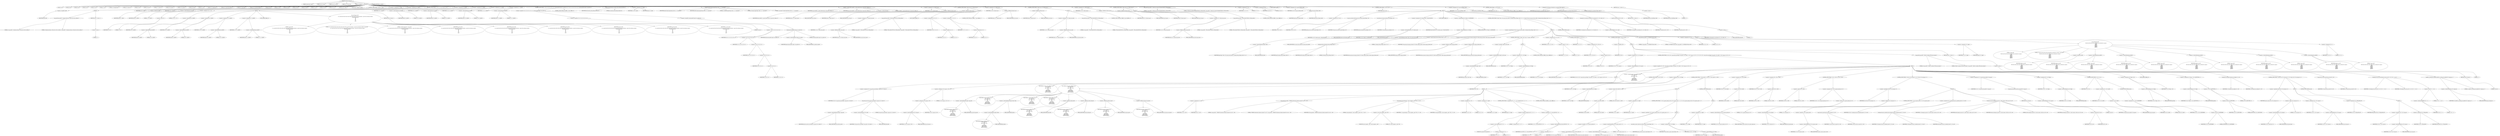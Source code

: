 digraph hostapd_notif_assoc {  
"1000130" [label = "(METHOD,hostapd_notif_assoc)" ]
"1000131" [label = "(PARAM,hostapd_data *hapd)" ]
"1000132" [label = "(PARAM,const u8 *addr)" ]
"1000133" [label = "(PARAM,const u8 *req_ies)" ]
"1000134" [label = "(PARAM,size_t req_ies_len)" ]
"1000135" [label = "(PARAM,int reassoc)" ]
"1000136" [label = "(BLOCK,,)" ]
"1000137" [label = "(LOCAL,v5: int)" ]
"1000138" [label = "(LOCAL,v6: int)" ]
"1000139" [label = "(LOCAL,v8: int)" ]
"1000140" [label = "(LOCAL,v9: int)" ]
"1000141" [label = "(LOCAL,v10: int)" ]
"1000142" [label = "(LOCAL,v11: int)" ]
"1000143" [label = "(LOCAL,v12: hostapd_data *)" ]
"1000144" [label = "(LOCAL,v13: const u8 *)" ]
"1000145" [label = "(LOCAL,v14: int)" ]
"1000146" [label = "(LOCAL,v16: size_t)" ]
"1000147" [label = "(LOCAL,v17: const u8 *)" ]
"1000148" [label = "(LOCAL,v18: sta_info *)" ]
"1000149" [label = "(LOCAL,v19: sta_info *)" ]
"1000150" [label = "(LOCAL,v20: bool)" ]
"1000151" [label = "(LOCAL,v21: int)" ]
"1000152" [label = "(LOCAL,v22: unsigned int)" ]
"1000153" [label = "(LOCAL,v23: wpa_state_machine *)" ]
"1000154" [label = "(LOCAL,v24: wpa_event)" ]
"1000155" [label = "(LOCAL,v25: wpa_state_machine *)" ]
"1000156" [label = "(LOCAL,v26: int)" ]
"1000157" [label = "(LOCAL,v27: int)" ]
"1000158" [label = "(LOCAL,v28: u32)" ]
"1000159" [label = "(LOCAL,v29: int)" ]
"1000160" [label = "(LOCAL,v30: bool)" ]
"1000161" [label = "(LOCAL,v31: int)" ]
"1000162" [label = "(LOCAL,v32: u32)" ]
"1000163" [label = "(LOCAL,v33: u8 *)" ]
"1000164" [label = "(LOCAL,eid: u8 [ 1064 ])" ]
"1000165" [label = "(LOCAL,elems: ieee802_11_elems)" ]
"1000166" [label = "(CONTROL_STRUCTURE,if ( !addr ),if ( !addr ))" ]
"1000167" [label = "(<operator>.logicalNot,!addr)" ]
"1000168" [label = "(IDENTIFIER,addr,!addr)" ]
"1000169" [label = "(BLOCK,,)" ]
"1000170" [label = "(wpa_printf,wpa_printf(2, \"hostapd_notif_assoc: Skip event with no address\"))" ]
"1000171" [label = "(LITERAL,2,wpa_printf(2, \"hostapd_notif_assoc: Skip event with no address\"))" ]
"1000172" [label = "(LITERAL,\"hostapd_notif_assoc: Skip event with no address\",wpa_printf(2, \"hostapd_notif_assoc: Skip event with no address\"))" ]
"1000173" [label = "(RETURN,return -1;,return -1;)" ]
"1000174" [label = "(<operator>.minus,-1)" ]
"1000175" [label = "(LITERAL,1,-1)" ]
"1000176" [label = "(<operator>.assignment,v5 = *addr)" ]
"1000177" [label = "(IDENTIFIER,v5,v5 = *addr)" ]
"1000178" [label = "(<operator>.indirection,*addr)" ]
"1000179" [label = "(IDENTIFIER,addr,v5 = *addr)" ]
"1000180" [label = "(<operator>.assignment,v6 = addr[1])" ]
"1000181" [label = "(IDENTIFIER,v6,v6 = addr[1])" ]
"1000182" [label = "(<operator>.indirectIndexAccess,addr[1])" ]
"1000183" [label = "(IDENTIFIER,addr,v6 = addr[1])" ]
"1000184" [label = "(LITERAL,1,v6 = addr[1])" ]
"1000185" [label = "(CONTROL_STRUCTURE,if ( (v5 & 1) != 0 ),if ( (v5 & 1) != 0 ))" ]
"1000186" [label = "(<operator>.notEquals,(v5 & 1) != 0)" ]
"1000187" [label = "(<operator>.and,v5 & 1)" ]
"1000188" [label = "(IDENTIFIER,v5,v5 & 1)" ]
"1000189" [label = "(LITERAL,1,v5 & 1)" ]
"1000190" [label = "(LITERAL,0,(v5 & 1) != 0)" ]
"1000191" [label = "(BLOCK,,)" ]
"1000192" [label = "(<operator>.assignment,v8 = addr[2])" ]
"1000193" [label = "(IDENTIFIER,v8,v8 = addr[2])" ]
"1000194" [label = "(<operator>.indirectIndexAccess,addr[2])" ]
"1000195" [label = "(IDENTIFIER,addr,v8 = addr[2])" ]
"1000196" [label = "(LITERAL,2,v8 = addr[2])" ]
"1000197" [label = "(<operator>.assignment,v9 = addr[3])" ]
"1000198" [label = "(IDENTIFIER,v9,v9 = addr[3])" ]
"1000199" [label = "(<operator>.indirectIndexAccess,addr[3])" ]
"1000200" [label = "(IDENTIFIER,addr,v9 = addr[3])" ]
"1000201" [label = "(LITERAL,3,v9 = addr[3])" ]
"1000202" [label = "(<operator>.assignment,v10 = addr[4])" ]
"1000203" [label = "(IDENTIFIER,v10,v10 = addr[4])" ]
"1000204" [label = "(<operator>.indirectIndexAccess,addr[4])" ]
"1000205" [label = "(IDENTIFIER,addr,v10 = addr[4])" ]
"1000206" [label = "(LITERAL,4,v10 = addr[4])" ]
"1000207" [label = "(<operator>.assignment,v11 = addr[5])" ]
"1000208" [label = "(IDENTIFIER,v11,v11 = addr[5])" ]
"1000209" [label = "(<operator>.indirectIndexAccess,addr[5])" ]
"1000210" [label = "(IDENTIFIER,addr,v11 = addr[5])" ]
"1000211" [label = "(LITERAL,5,v11 = addr[5])" ]
"1000212" [label = "(JUMP_TARGET,LABEL_10)" ]
"1000213" [label = "(wpa_printf,wpa_printf(\n      2,\n      \"%s: Invalid SA=%02x:%02x:%02x:%02x:%02x:%02x in received indication - ignore this indication silently\",\n      \"hostapd_notif_assoc\",\n      v5,\n      v6,\n      v8,\n      v9,\n      v10,\n      v11))" ]
"1000214" [label = "(LITERAL,2,wpa_printf(\n      2,\n      \"%s: Invalid SA=%02x:%02x:%02x:%02x:%02x:%02x in received indication - ignore this indication silently\",\n      \"hostapd_notif_assoc\",\n      v5,\n      v6,\n      v8,\n      v9,\n      v10,\n      v11))" ]
"1000215" [label = "(LITERAL,\"%s: Invalid SA=%02x:%02x:%02x:%02x:%02x:%02x in received indication - ignore this indication silently\",wpa_printf(\n      2,\n      \"%s: Invalid SA=%02x:%02x:%02x:%02x:%02x:%02x in received indication - ignore this indication silently\",\n      \"hostapd_notif_assoc\",\n      v5,\n      v6,\n      v8,\n      v9,\n      v10,\n      v11))" ]
"1000216" [label = "(LITERAL,\"hostapd_notif_assoc\",wpa_printf(\n      2,\n      \"%s: Invalid SA=%02x:%02x:%02x:%02x:%02x:%02x in received indication - ignore this indication silently\",\n      \"hostapd_notif_assoc\",\n      v5,\n      v6,\n      v8,\n      v9,\n      v10,\n      v11))" ]
"1000217" [label = "(IDENTIFIER,v5,wpa_printf(\n      2,\n      \"%s: Invalid SA=%02x:%02x:%02x:%02x:%02x:%02x in received indication - ignore this indication silently\",\n      \"hostapd_notif_assoc\",\n      v5,\n      v6,\n      v8,\n      v9,\n      v10,\n      v11))" ]
"1000218" [label = "(IDENTIFIER,v6,wpa_printf(\n      2,\n      \"%s: Invalid SA=%02x:%02x:%02x:%02x:%02x:%02x in received indication - ignore this indication silently\",\n      \"hostapd_notif_assoc\",\n      v5,\n      v6,\n      v8,\n      v9,\n      v10,\n      v11))" ]
"1000219" [label = "(IDENTIFIER,v8,wpa_printf(\n      2,\n      \"%s: Invalid SA=%02x:%02x:%02x:%02x:%02x:%02x in received indication - ignore this indication silently\",\n      \"hostapd_notif_assoc\",\n      v5,\n      v6,\n      v8,\n      v9,\n      v10,\n      v11))" ]
"1000220" [label = "(IDENTIFIER,v9,wpa_printf(\n      2,\n      \"%s: Invalid SA=%02x:%02x:%02x:%02x:%02x:%02x in received indication - ignore this indication silently\",\n      \"hostapd_notif_assoc\",\n      v5,\n      v6,\n      v8,\n      v9,\n      v10,\n      v11))" ]
"1000221" [label = "(IDENTIFIER,v10,wpa_printf(\n      2,\n      \"%s: Invalid SA=%02x:%02x:%02x:%02x:%02x:%02x in received indication - ignore this indication silently\",\n      \"hostapd_notif_assoc\",\n      v5,\n      v6,\n      v8,\n      v9,\n      v10,\n      v11))" ]
"1000222" [label = "(IDENTIFIER,v11,wpa_printf(\n      2,\n      \"%s: Invalid SA=%02x:%02x:%02x:%02x:%02x:%02x in received indication - ignore this indication silently\",\n      \"hostapd_notif_assoc\",\n      v5,\n      v6,\n      v8,\n      v9,\n      v10,\n      v11))" ]
"1000223" [label = "(RETURN,return 0;,return 0;)" ]
"1000224" [label = "(LITERAL,0,return 0;)" ]
"1000225" [label = "(<operator>.assignment,v8 = addr[2])" ]
"1000226" [label = "(IDENTIFIER,v8,v8 = addr[2])" ]
"1000227" [label = "(<operator>.indirectIndexAccess,addr[2])" ]
"1000228" [label = "(IDENTIFIER,addr,v8 = addr[2])" ]
"1000229" [label = "(LITERAL,2,v8 = addr[2])" ]
"1000230" [label = "(<operator>.assignment,v9 = addr[3])" ]
"1000231" [label = "(IDENTIFIER,v9,v9 = addr[3])" ]
"1000232" [label = "(<operator>.indirectIndexAccess,addr[3])" ]
"1000233" [label = "(IDENTIFIER,addr,v9 = addr[3])" ]
"1000234" [label = "(LITERAL,3,v9 = addr[3])" ]
"1000235" [label = "(<operator>.assignment,v10 = addr[4])" ]
"1000236" [label = "(IDENTIFIER,v10,v10 = addr[4])" ]
"1000237" [label = "(<operator>.indirectIndexAccess,addr[4])" ]
"1000238" [label = "(IDENTIFIER,addr,v10 = addr[4])" ]
"1000239" [label = "(LITERAL,4,v10 = addr[4])" ]
"1000240" [label = "(<operator>.assignment,v11 = addr[5])" ]
"1000241" [label = "(IDENTIFIER,v11,v11 = addr[5])" ]
"1000242" [label = "(<operator>.indirectIndexAccess,addr[5])" ]
"1000243" [label = "(IDENTIFIER,addr,v11 = addr[5])" ]
"1000244" [label = "(LITERAL,5,v11 = addr[5])" ]
"1000245" [label = "(CONTROL_STRUCTURE,if ( !(v6 | v5 | v8 | v9 | v10 | v11) || !memcmp(addr, hapd->own_addr, 6u) ),if ( !(v6 | v5 | v8 | v9 | v10 | v11) || !memcmp(addr, hapd->own_addr, 6u) ))" ]
"1000246" [label = "(<operator>.logicalOr,!(v6 | v5 | v8 | v9 | v10 | v11) || !memcmp(addr, hapd->own_addr, 6u))" ]
"1000247" [label = "(<operator>.logicalNot,!(v6 | v5 | v8 | v9 | v10 | v11))" ]
"1000248" [label = "(<operator>.or,v6 | v5 | v8 | v9 | v10 | v11)" ]
"1000249" [label = "(IDENTIFIER,v6,v6 | v5 | v8 | v9 | v10 | v11)" ]
"1000250" [label = "(<operator>.or,v5 | v8 | v9 | v10 | v11)" ]
"1000251" [label = "(IDENTIFIER,v5,v5 | v8 | v9 | v10 | v11)" ]
"1000252" [label = "(<operator>.or,v8 | v9 | v10 | v11)" ]
"1000253" [label = "(IDENTIFIER,v8,v8 | v9 | v10 | v11)" ]
"1000254" [label = "(<operator>.or,v9 | v10 | v11)" ]
"1000255" [label = "(IDENTIFIER,v9,v9 | v10 | v11)" ]
"1000256" [label = "(<operator>.or,v10 | v11)" ]
"1000257" [label = "(IDENTIFIER,v10,v10 | v11)" ]
"1000258" [label = "(IDENTIFIER,v11,v10 | v11)" ]
"1000259" [label = "(<operator>.logicalNot,!memcmp(addr, hapd->own_addr, 6u))" ]
"1000260" [label = "(memcmp,memcmp(addr, hapd->own_addr, 6u))" ]
"1000261" [label = "(IDENTIFIER,addr,memcmp(addr, hapd->own_addr, 6u))" ]
"1000262" [label = "(<operator>.indirectFieldAccess,hapd->own_addr)" ]
"1000263" [label = "(IDENTIFIER,hapd,memcmp(addr, hapd->own_addr, 6u))" ]
"1000264" [label = "(FIELD_IDENTIFIER,own_addr,own_addr)" ]
"1000265" [label = "(LITERAL,6u,memcmp(addr, hapd->own_addr, 6u))" ]
"1000266" [label = "(CONTROL_STRUCTURE,goto LABEL_10;,goto LABEL_10;)" ]
"1000267" [label = "(random_add_randomness,random_add_randomness(addr, 6u))" ]
"1000268" [label = "(IDENTIFIER,addr,random_add_randomness(addr, 6u))" ]
"1000269" [label = "(LITERAL,6u,random_add_randomness(addr, 6u))" ]
"1000270" [label = "(<operator>.assignment,v12 = hapd)" ]
"1000271" [label = "(IDENTIFIER,v12,v12 = hapd)" ]
"1000272" [label = "(IDENTIFIER,hapd,v12 = hapd)" ]
"1000273" [label = "(hostapd_logger,hostapd_logger(hapd, addr, 1u, 2, \"associated\"))" ]
"1000274" [label = "(IDENTIFIER,hapd,hostapd_logger(hapd, addr, 1u, 2, \"associated\"))" ]
"1000275" [label = "(IDENTIFIER,addr,hostapd_logger(hapd, addr, 1u, 2, \"associated\"))" ]
"1000276" [label = "(LITERAL,1u,hostapd_logger(hapd, addr, 1u, 2, \"associated\"))" ]
"1000277" [label = "(LITERAL,2,hostapd_logger(hapd, addr, 1u, 2, \"associated\"))" ]
"1000278" [label = "(LITERAL,\"associated\",hostapd_logger(hapd, addr, 1u, 2, \"associated\"))" ]
"1000279" [label = "(ieee802_11_parse_elems,ieee802_11_parse_elems(req_ies, req_ies_len, &elems, 0))" ]
"1000280" [label = "(IDENTIFIER,req_ies,ieee802_11_parse_elems(req_ies, req_ies_len, &elems, 0))" ]
"1000281" [label = "(IDENTIFIER,req_ies_len,ieee802_11_parse_elems(req_ies, req_ies_len, &elems, 0))" ]
"1000282" [label = "(<operator>.addressOf,&elems)" ]
"1000283" [label = "(IDENTIFIER,elems,ieee802_11_parse_elems(req_ies, req_ies_len, &elems, 0))" ]
"1000284" [label = "(LITERAL,0,ieee802_11_parse_elems(req_ies, req_ies_len, &elems, 0))" ]
"1000285" [label = "(<operator>.assignment,v13 = elems.wps_ie)" ]
"1000286" [label = "(IDENTIFIER,v13,v13 = elems.wps_ie)" ]
"1000287" [label = "(<operator>.fieldAccess,elems.wps_ie)" ]
"1000288" [label = "(IDENTIFIER,elems,v13 = elems.wps_ie)" ]
"1000289" [label = "(FIELD_IDENTIFIER,wps_ie,wps_ie)" ]
"1000290" [label = "(CONTROL_STRUCTURE,if ( elems.wps_ie ),if ( elems.wps_ie ))" ]
"1000291" [label = "(<operator>.fieldAccess,elems.wps_ie)" ]
"1000292" [label = "(IDENTIFIER,elems,if ( elems.wps_ie ))" ]
"1000293" [label = "(FIELD_IDENTIFIER,wps_ie,wps_ie)" ]
"1000294" [label = "(BLOCK,,)" ]
"1000295" [label = "(<operator>.assignment,v14 = elems.wps_ie_len)" ]
"1000296" [label = "(IDENTIFIER,v14,v14 = elems.wps_ie_len)" ]
"1000297" [label = "(<operator>.fieldAccess,elems.wps_ie_len)" ]
"1000298" [label = "(IDENTIFIER,elems,v14 = elems.wps_ie_len)" ]
"1000299" [label = "(FIELD_IDENTIFIER,wps_ie_len,wps_ie_len)" ]
"1000300" [label = "(wpa_printf,wpa_printf(2, \"STA included WPS IE in (Re)AssocReq\"))" ]
"1000301" [label = "(LITERAL,2,wpa_printf(2, \"STA included WPS IE in (Re)AssocReq\"))" ]
"1000302" [label = "(LITERAL,\"STA included WPS IE in (Re)AssocReq\",wpa_printf(2, \"STA included WPS IE in (Re)AssocReq\"))" ]
"1000303" [label = "(JUMP_TARGET,LABEL_16)" ]
"1000304" [label = "(<operator>.assignment,v16 = v14 + 2)" ]
"1000305" [label = "(IDENTIFIER,v16,v16 = v14 + 2)" ]
"1000306" [label = "(<operator>.addition,v14 + 2)" ]
"1000307" [label = "(IDENTIFIER,v14,v14 + 2)" ]
"1000308" [label = "(LITERAL,2,v14 + 2)" ]
"1000309" [label = "(<operator>.assignment,v17 = v13 - 2)" ]
"1000310" [label = "(IDENTIFIER,v17,v17 = v13 - 2)" ]
"1000311" [label = "(<operator>.subtraction,v13 - 2)" ]
"1000312" [label = "(IDENTIFIER,v13,v13 - 2)" ]
"1000313" [label = "(LITERAL,2,v13 - 2)" ]
"1000314" [label = "(CONTROL_STRUCTURE,goto LABEL_17;,goto LABEL_17;)" ]
"1000315" [label = "(<operator>.assignment,v13 = elems.rsn_ie)" ]
"1000316" [label = "(IDENTIFIER,v13,v13 = elems.rsn_ie)" ]
"1000317" [label = "(<operator>.fieldAccess,elems.rsn_ie)" ]
"1000318" [label = "(IDENTIFIER,elems,v13 = elems.rsn_ie)" ]
"1000319" [label = "(FIELD_IDENTIFIER,rsn_ie,rsn_ie)" ]
"1000320" [label = "(CONTROL_STRUCTURE,if ( elems.rsn_ie ),if ( elems.rsn_ie ))" ]
"1000321" [label = "(<operator>.fieldAccess,elems.rsn_ie)" ]
"1000322" [label = "(IDENTIFIER,elems,if ( elems.rsn_ie ))" ]
"1000323" [label = "(FIELD_IDENTIFIER,rsn_ie,rsn_ie)" ]
"1000324" [label = "(BLOCK,,)" ]
"1000325" [label = "(<operator>.assignment,v14 = elems.rsn_ie_len)" ]
"1000326" [label = "(IDENTIFIER,v14,v14 = elems.rsn_ie_len)" ]
"1000327" [label = "(<operator>.fieldAccess,elems.rsn_ie_len)" ]
"1000328" [label = "(IDENTIFIER,elems,v14 = elems.rsn_ie_len)" ]
"1000329" [label = "(FIELD_IDENTIFIER,rsn_ie_len,rsn_ie_len)" ]
"1000330" [label = "(wpa_printf,wpa_printf(2, \"STA included RSN IE in (Re)AssocReq\"))" ]
"1000331" [label = "(LITERAL,2,wpa_printf(2, \"STA included RSN IE in (Re)AssocReq\"))" ]
"1000332" [label = "(LITERAL,\"STA included RSN IE in (Re)AssocReq\",wpa_printf(2, \"STA included RSN IE in (Re)AssocReq\"))" ]
"1000333" [label = "(CONTROL_STRUCTURE,goto LABEL_16;,goto LABEL_16;)" ]
"1000334" [label = "(<operator>.assignment,v13 = elems.wpa_ie)" ]
"1000335" [label = "(IDENTIFIER,v13,v13 = elems.wpa_ie)" ]
"1000336" [label = "(<operator>.fieldAccess,elems.wpa_ie)" ]
"1000337" [label = "(IDENTIFIER,elems,v13 = elems.wpa_ie)" ]
"1000338" [label = "(FIELD_IDENTIFIER,wpa_ie,wpa_ie)" ]
"1000339" [label = "(CONTROL_STRUCTURE,if ( elems.wpa_ie ),if ( elems.wpa_ie ))" ]
"1000340" [label = "(<operator>.fieldAccess,elems.wpa_ie)" ]
"1000341" [label = "(IDENTIFIER,elems,if ( elems.wpa_ie ))" ]
"1000342" [label = "(FIELD_IDENTIFIER,wpa_ie,wpa_ie)" ]
"1000343" [label = "(BLOCK,,)" ]
"1000344" [label = "(<operator>.assignment,v14 = elems.wpa_ie_len)" ]
"1000345" [label = "(IDENTIFIER,v14,v14 = elems.wpa_ie_len)" ]
"1000346" [label = "(<operator>.fieldAccess,elems.wpa_ie_len)" ]
"1000347" [label = "(IDENTIFIER,elems,v14 = elems.wpa_ie_len)" ]
"1000348" [label = "(FIELD_IDENTIFIER,wpa_ie_len,wpa_ie_len)" ]
"1000349" [label = "(wpa_printf,wpa_printf(2, \"STA included WPA IE in (Re)AssocReq\"))" ]
"1000350" [label = "(LITERAL,2,wpa_printf(2, \"STA included WPA IE in (Re)AssocReq\"))" ]
"1000351" [label = "(LITERAL,\"STA included WPA IE in (Re)AssocReq\",wpa_printf(2, \"STA included WPA IE in (Re)AssocReq\"))" ]
"1000352" [label = "(CONTROL_STRUCTURE,goto LABEL_16;,goto LABEL_16;)" ]
"1000353" [label = "(wpa_printf,wpa_printf(2, \"STA did not include WPS/RSN/WPA IE in (Re)AssocReq\"))" ]
"1000354" [label = "(LITERAL,2,wpa_printf(2, \"STA did not include WPS/RSN/WPA IE in (Re)AssocReq\"))" ]
"1000355" [label = "(LITERAL,\"STA did not include WPS/RSN/WPA IE in (Re)AssocReq\",wpa_printf(2, \"STA did not include WPS/RSN/WPA IE in (Re)AssocReq\"))" ]
"1000356" [label = "(<operator>.assignment,v17 = 0)" ]
"1000357" [label = "(IDENTIFIER,v17,v17 = 0)" ]
"1000358" [label = "(LITERAL,0,v17 = 0)" ]
"1000359" [label = "(<operator>.assignment,v16 = 0)" ]
"1000360" [label = "(IDENTIFIER,v16,v16 = 0)" ]
"1000361" [label = "(LITERAL,0,v16 = 0)" ]
"1000362" [label = "(JUMP_TARGET,LABEL_17)" ]
"1000363" [label = "(<operator>.assignment,v18 = ap_get_sta(hapd, addr))" ]
"1000364" [label = "(IDENTIFIER,v18,v18 = ap_get_sta(hapd, addr))" ]
"1000365" [label = "(ap_get_sta,ap_get_sta(hapd, addr))" ]
"1000366" [label = "(IDENTIFIER,hapd,ap_get_sta(hapd, addr))" ]
"1000367" [label = "(IDENTIFIER,addr,ap_get_sta(hapd, addr))" ]
"1000368" [label = "(CONTROL_STRUCTURE,if ( v18 ),if ( v18 ))" ]
"1000369" [label = "(IDENTIFIER,v18,if ( v18 ))" ]
"1000370" [label = "(BLOCK,,)" ]
"1000371" [label = "(<operator>.assignment,v19 = v18)" ]
"1000372" [label = "(IDENTIFIER,v19,v19 = v18)" ]
"1000373" [label = "(IDENTIFIER,v18,v19 = v18)" ]
"1000374" [label = "(ap_sta_no_session_timeout,ap_sta_no_session_timeout(hapd, v18))" ]
"1000375" [label = "(IDENTIFIER,hapd,ap_sta_no_session_timeout(hapd, v18))" ]
"1000376" [label = "(IDENTIFIER,v18,ap_sta_no_session_timeout(hapd, v18))" ]
"1000377" [label = "(accounting_sta_stop,accounting_sta_stop(hapd, v19))" ]
"1000378" [label = "(IDENTIFIER,hapd,accounting_sta_stop(hapd, v19))" ]
"1000379" [label = "(IDENTIFIER,v19,accounting_sta_stop(hapd, v19))" ]
"1000380" [label = "(<operator>.assignment,v19->timeout_next = STA_NULLFUNC)" ]
"1000381" [label = "(<operator>.indirectFieldAccess,v19->timeout_next)" ]
"1000382" [label = "(IDENTIFIER,v19,v19->timeout_next = STA_NULLFUNC)" ]
"1000383" [label = "(FIELD_IDENTIFIER,timeout_next,timeout_next)" ]
"1000384" [label = "(IDENTIFIER,STA_NULLFUNC,v19->timeout_next = STA_NULLFUNC)" ]
"1000385" [label = "(JUMP_TARGET,LABEL_20)" ]
"1000386" [label = "(<operators>.assignmentAnd,v19->flags &= 0xFFFECFFF)" ]
"1000387" [label = "(<operator>.indirectFieldAccess,v19->flags)" ]
"1000388" [label = "(IDENTIFIER,v19,v19->flags &= 0xFFFECFFF)" ]
"1000389" [label = "(FIELD_IDENTIFIER,flags,flags)" ]
"1000390" [label = "(LITERAL,0xFFFECFFF,v19->flags &= 0xFFFECFFF)" ]
"1000391" [label = "(CONTROL_STRUCTURE,if ( hapd->iface->drv_max_acl_mac_addrs || hostapd_check_acl(hapd, addr, 0) == 1 ),if ( hapd->iface->drv_max_acl_mac_addrs || hostapd_check_acl(hapd, addr, 0) == 1 ))" ]
"1000392" [label = "(<operator>.logicalOr,hapd->iface->drv_max_acl_mac_addrs || hostapd_check_acl(hapd, addr, 0) == 1)" ]
"1000393" [label = "(<operator>.indirectFieldAccess,hapd->iface->drv_max_acl_mac_addrs)" ]
"1000394" [label = "(<operator>.indirectFieldAccess,hapd->iface)" ]
"1000395" [label = "(IDENTIFIER,hapd,hapd->iface->drv_max_acl_mac_addrs || hostapd_check_acl(hapd, addr, 0) == 1)" ]
"1000396" [label = "(FIELD_IDENTIFIER,iface,iface)" ]
"1000397" [label = "(FIELD_IDENTIFIER,drv_max_acl_mac_addrs,drv_max_acl_mac_addrs)" ]
"1000398" [label = "(<operator>.equals,hostapd_check_acl(hapd, addr, 0) == 1)" ]
"1000399" [label = "(hostapd_check_acl,hostapd_check_acl(hapd, addr, 0))" ]
"1000400" [label = "(IDENTIFIER,hapd,hostapd_check_acl(hapd, addr, 0))" ]
"1000401" [label = "(IDENTIFIER,addr,hostapd_check_acl(hapd, addr, 0))" ]
"1000402" [label = "(LITERAL,0,hostapd_check_acl(hapd, addr, 0))" ]
"1000403" [label = "(LITERAL,1,hostapd_check_acl(hapd, addr, 0) == 1)" ]
"1000404" [label = "(BLOCK,,)" ]
"1000405" [label = "(ap_copy_sta_supp_op_classes,ap_copy_sta_supp_op_classes(v19, elems.supp_op_classes, elems.supp_op_classes_len))" ]
"1000406" [label = "(IDENTIFIER,v19,ap_copy_sta_supp_op_classes(v19, elems.supp_op_classes, elems.supp_op_classes_len))" ]
"1000407" [label = "(<operator>.fieldAccess,elems.supp_op_classes)" ]
"1000408" [label = "(IDENTIFIER,elems,ap_copy_sta_supp_op_classes(v19, elems.supp_op_classes, elems.supp_op_classes_len))" ]
"1000409" [label = "(FIELD_IDENTIFIER,supp_op_classes,supp_op_classes)" ]
"1000410" [label = "(<operator>.fieldAccess,elems.supp_op_classes_len)" ]
"1000411" [label = "(IDENTIFIER,elems,ap_copy_sta_supp_op_classes(v19, elems.supp_op_classes, elems.supp_op_classes_len))" ]
"1000412" [label = "(FIELD_IDENTIFIER,supp_op_classes_len,supp_op_classes_len)" ]
"1000413" [label = "(CONTROL_STRUCTURE,if ( !hapd->conf->wpa ),if ( !hapd->conf->wpa ))" ]
"1000414" [label = "(<operator>.logicalNot,!hapd->conf->wpa)" ]
"1000415" [label = "(<operator>.indirectFieldAccess,hapd->conf->wpa)" ]
"1000416" [label = "(<operator>.indirectFieldAccess,hapd->conf)" ]
"1000417" [label = "(IDENTIFIER,hapd,!hapd->conf->wpa)" ]
"1000418" [label = "(FIELD_IDENTIFIER,conf,conf)" ]
"1000419" [label = "(FIELD_IDENTIFIER,wpa,wpa)" ]
"1000420" [label = "(BLOCK,,)" ]
"1000421" [label = "(<operator>.assignment,v22 = v19->flags)" ]
"1000422" [label = "(IDENTIFIER,v22,v22 = v19->flags)" ]
"1000423" [label = "(<operator>.indirectFieldAccess,v19->flags)" ]
"1000424" [label = "(IDENTIFIER,v19,v22 = v19->flags)" ]
"1000425" [label = "(FIELD_IDENTIFIER,flags,flags)" ]
"1000426" [label = "(CONTROL_STRUCTURE,goto LABEL_29;,goto LABEL_29;)" ]
"1000427" [label = "(<operator>.assignment,v20 = v17 == 0)" ]
"1000428" [label = "(IDENTIFIER,v20,v20 = v17 == 0)" ]
"1000429" [label = "(<operator>.equals,v17 == 0)" ]
"1000430" [label = "(IDENTIFIER,v17,v17 == 0)" ]
"1000431" [label = "(LITERAL,0,v17 == 0)" ]
"1000432" [label = "(CONTROL_STRUCTURE,if ( v17 ),if ( v17 ))" ]
"1000433" [label = "(IDENTIFIER,v17,if ( v17 ))" ]
"1000434" [label = "(<operator>.assignment,v20 = v16 == 0)" ]
"1000435" [label = "(IDENTIFIER,v20,v20 = v16 == 0)" ]
"1000436" [label = "(<operator>.equals,v16 == 0)" ]
"1000437" [label = "(IDENTIFIER,v16,v16 == 0)" ]
"1000438" [label = "(LITERAL,0,v16 == 0)" ]
"1000439" [label = "(CONTROL_STRUCTURE,if ( !v20 ),if ( !v20 ))" ]
"1000440" [label = "(<operator>.logicalNot,!v20)" ]
"1000441" [label = "(IDENTIFIER,v20,!v20)" ]
"1000442" [label = "(BLOCK,,)" ]
"1000443" [label = "(<operator>.assignment,v25 = v19->wpa_sm)" ]
"1000444" [label = "(IDENTIFIER,v25,v25 = v19->wpa_sm)" ]
"1000445" [label = "(<operator>.indirectFieldAccess,v19->wpa_sm)" ]
"1000446" [label = "(IDENTIFIER,v19,v25 = v19->wpa_sm)" ]
"1000447" [label = "(FIELD_IDENTIFIER,wpa_sm,wpa_sm)" ]
"1000448" [label = "(CONTROL_STRUCTURE,if ( v25 || (v25 = wpa_auth_sta_init(hapd->wpa_auth, v19->addr, 0), (v19->wpa_sm = v25) != 0) ),if ( v25 || (v25 = wpa_auth_sta_init(hapd->wpa_auth, v19->addr, 0), (v19->wpa_sm = v25) != 0) ))" ]
"1000449" [label = "(<operator>.logicalOr,v25 || (v25 = wpa_auth_sta_init(hapd->wpa_auth, v19->addr, 0), (v19->wpa_sm = v25) != 0))" ]
"1000450" [label = "(IDENTIFIER,v25,v25 || (v25 = wpa_auth_sta_init(hapd->wpa_auth, v19->addr, 0), (v19->wpa_sm = v25) != 0))" ]
"1000451" [label = "(BLOCK,,)" ]
"1000452" [label = "(<operator>.assignment,v25 = wpa_auth_sta_init(hapd->wpa_auth, v19->addr, 0))" ]
"1000453" [label = "(IDENTIFIER,v25,v25 = wpa_auth_sta_init(hapd->wpa_auth, v19->addr, 0))" ]
"1000454" [label = "(wpa_auth_sta_init,wpa_auth_sta_init(hapd->wpa_auth, v19->addr, 0))" ]
"1000455" [label = "(<operator>.indirectFieldAccess,hapd->wpa_auth)" ]
"1000456" [label = "(IDENTIFIER,hapd,wpa_auth_sta_init(hapd->wpa_auth, v19->addr, 0))" ]
"1000457" [label = "(FIELD_IDENTIFIER,wpa_auth,wpa_auth)" ]
"1000458" [label = "(<operator>.indirectFieldAccess,v19->addr)" ]
"1000459" [label = "(IDENTIFIER,v19,wpa_auth_sta_init(hapd->wpa_auth, v19->addr, 0))" ]
"1000460" [label = "(FIELD_IDENTIFIER,addr,addr)" ]
"1000461" [label = "(LITERAL,0,wpa_auth_sta_init(hapd->wpa_auth, v19->addr, 0))" ]
"1000462" [label = "(<operator>.notEquals,(v19->wpa_sm = v25) != 0)" ]
"1000463" [label = "(<operator>.assignment,v19->wpa_sm = v25)" ]
"1000464" [label = "(<operator>.indirectFieldAccess,v19->wpa_sm)" ]
"1000465" [label = "(IDENTIFIER,v19,v19->wpa_sm = v25)" ]
"1000466" [label = "(FIELD_IDENTIFIER,wpa_sm,wpa_sm)" ]
"1000467" [label = "(IDENTIFIER,v25,v19->wpa_sm = v25)" ]
"1000468" [label = "(LITERAL,0,(v19->wpa_sm = v25) != 0)" ]
"1000469" [label = "(BLOCK,,)" ]
"1000470" [label = "(<operator>.assignment,v26 = wpa_validate_wpa_ie(\n                  hapd->wpa_auth,\n                  v25,\n                  hapd->iface->freq,\n                  v17,\n                  v16,\n                  elems.mdie,\n                  elems.mdie_len,\n                  elems.owe_dh,\n                  elems.owe_dh_len))" ]
"1000471" [label = "(IDENTIFIER,v26,v26 = wpa_validate_wpa_ie(\n                  hapd->wpa_auth,\n                  v25,\n                  hapd->iface->freq,\n                  v17,\n                  v16,\n                  elems.mdie,\n                  elems.mdie_len,\n                  elems.owe_dh,\n                  elems.owe_dh_len))" ]
"1000472" [label = "(wpa_validate_wpa_ie,wpa_validate_wpa_ie(\n                  hapd->wpa_auth,\n                  v25,\n                  hapd->iface->freq,\n                  v17,\n                  v16,\n                  elems.mdie,\n                  elems.mdie_len,\n                  elems.owe_dh,\n                  elems.owe_dh_len))" ]
"1000473" [label = "(<operator>.indirectFieldAccess,hapd->wpa_auth)" ]
"1000474" [label = "(IDENTIFIER,hapd,wpa_validate_wpa_ie(\n                  hapd->wpa_auth,\n                  v25,\n                  hapd->iface->freq,\n                  v17,\n                  v16,\n                  elems.mdie,\n                  elems.mdie_len,\n                  elems.owe_dh,\n                  elems.owe_dh_len))" ]
"1000475" [label = "(FIELD_IDENTIFIER,wpa_auth,wpa_auth)" ]
"1000476" [label = "(IDENTIFIER,v25,wpa_validate_wpa_ie(\n                  hapd->wpa_auth,\n                  v25,\n                  hapd->iface->freq,\n                  v17,\n                  v16,\n                  elems.mdie,\n                  elems.mdie_len,\n                  elems.owe_dh,\n                  elems.owe_dh_len))" ]
"1000477" [label = "(<operator>.indirectFieldAccess,hapd->iface->freq)" ]
"1000478" [label = "(<operator>.indirectFieldAccess,hapd->iface)" ]
"1000479" [label = "(IDENTIFIER,hapd,wpa_validate_wpa_ie(\n                  hapd->wpa_auth,\n                  v25,\n                  hapd->iface->freq,\n                  v17,\n                  v16,\n                  elems.mdie,\n                  elems.mdie_len,\n                  elems.owe_dh,\n                  elems.owe_dh_len))" ]
"1000480" [label = "(FIELD_IDENTIFIER,iface,iface)" ]
"1000481" [label = "(FIELD_IDENTIFIER,freq,freq)" ]
"1000482" [label = "(IDENTIFIER,v17,wpa_validate_wpa_ie(\n                  hapd->wpa_auth,\n                  v25,\n                  hapd->iface->freq,\n                  v17,\n                  v16,\n                  elems.mdie,\n                  elems.mdie_len,\n                  elems.owe_dh,\n                  elems.owe_dh_len))" ]
"1000483" [label = "(IDENTIFIER,v16,wpa_validate_wpa_ie(\n                  hapd->wpa_auth,\n                  v25,\n                  hapd->iface->freq,\n                  v17,\n                  v16,\n                  elems.mdie,\n                  elems.mdie_len,\n                  elems.owe_dh,\n                  elems.owe_dh_len))" ]
"1000484" [label = "(<operator>.fieldAccess,elems.mdie)" ]
"1000485" [label = "(IDENTIFIER,elems,wpa_validate_wpa_ie(\n                  hapd->wpa_auth,\n                  v25,\n                  hapd->iface->freq,\n                  v17,\n                  v16,\n                  elems.mdie,\n                  elems.mdie_len,\n                  elems.owe_dh,\n                  elems.owe_dh_len))" ]
"1000486" [label = "(FIELD_IDENTIFIER,mdie,mdie)" ]
"1000487" [label = "(<operator>.fieldAccess,elems.mdie_len)" ]
"1000488" [label = "(IDENTIFIER,elems,wpa_validate_wpa_ie(\n                  hapd->wpa_auth,\n                  v25,\n                  hapd->iface->freq,\n                  v17,\n                  v16,\n                  elems.mdie,\n                  elems.mdie_len,\n                  elems.owe_dh,\n                  elems.owe_dh_len))" ]
"1000489" [label = "(FIELD_IDENTIFIER,mdie_len,mdie_len)" ]
"1000490" [label = "(<operator>.fieldAccess,elems.owe_dh)" ]
"1000491" [label = "(IDENTIFIER,elems,wpa_validate_wpa_ie(\n                  hapd->wpa_auth,\n                  v25,\n                  hapd->iface->freq,\n                  v17,\n                  v16,\n                  elems.mdie,\n                  elems.mdie_len,\n                  elems.owe_dh,\n                  elems.owe_dh_len))" ]
"1000492" [label = "(FIELD_IDENTIFIER,owe_dh,owe_dh)" ]
"1000493" [label = "(<operator>.fieldAccess,elems.owe_dh_len)" ]
"1000494" [label = "(IDENTIFIER,elems,wpa_validate_wpa_ie(\n                  hapd->wpa_auth,\n                  v25,\n                  hapd->iface->freq,\n                  v17,\n                  v16,\n                  elems.mdie,\n                  elems.mdie_len,\n                  elems.owe_dh,\n                  elems.owe_dh_len))" ]
"1000495" [label = "(FIELD_IDENTIFIER,owe_dh_len,owe_dh_len)" ]
"1000496" [label = "(CONTROL_STRUCTURE,if ( v26 ),if ( v26 ))" ]
"1000497" [label = "(IDENTIFIER,v26,if ( v26 ))" ]
"1000498" [label = "(BLOCK,,)" ]
"1000499" [label = "(<operator>.assignment,v27 = v26)" ]
"1000500" [label = "(IDENTIFIER,v27,v27 = v26)" ]
"1000501" [label = "(IDENTIFIER,v26,v27 = v26)" ]
"1000502" [label = "(wpa_printf,wpa_printf(2, \"WPA/RSN information element rejected? (res %u)\", v26))" ]
"1000503" [label = "(LITERAL,2,wpa_printf(2, \"WPA/RSN information element rejected? (res %u)\", v26))" ]
"1000504" [label = "(LITERAL,\"WPA/RSN information element rejected? (res %u)\",wpa_printf(2, \"WPA/RSN information element rejected? (res %u)\", v26))" ]
"1000505" [label = "(IDENTIFIER,v26,wpa_printf(2, \"WPA/RSN information element rejected? (res %u)\", v26))" ]
"1000506" [label = "(wpa_hexdump,wpa_hexdump(2, (const unsigned __int8 *)\"IE\", v17, v16))" ]
"1000507" [label = "(LITERAL,2,wpa_hexdump(2, (const unsigned __int8 *)\"IE\", v17, v16))" ]
"1000508" [label = "(<operator>.cast,(const unsigned __int8 *)\"IE\")" ]
"1000509" [label = "(UNKNOWN,const unsigned __int8 *,const unsigned __int8 *)" ]
"1000510" [label = "(LITERAL,\"IE\",(const unsigned __int8 *)\"IE\")" ]
"1000511" [label = "(IDENTIFIER,v17,wpa_hexdump(2, (const unsigned __int8 *)\"IE\", v17, v16))" ]
"1000512" [label = "(IDENTIFIER,v16,wpa_hexdump(2, (const unsigned __int8 *)\"IE\", v17, v16))" ]
"1000513" [label = "(<operator>.assignment,v21 = 13)" ]
"1000514" [label = "(IDENTIFIER,v21,v21 = 13)" ]
"1000515" [label = "(LITERAL,13,v21 = 13)" ]
"1000516" [label = "(<operator>.assignment,v12 = hapd)" ]
"1000517" [label = "(IDENTIFIER,v12,v12 = hapd)" ]
"1000518" [label = "(IDENTIFIER,hapd,v12 = hapd)" ]
"1000519" [label = "(CONTROL_STRUCTURE,if ( (unsigned int)(v27 - 2) < 7 ),if ( (unsigned int)(v27 - 2) < 7 ))" ]
"1000520" [label = "(<operator>.lessThan,(unsigned int)(v27 - 2) < 7)" ]
"1000521" [label = "(<operator>.cast,(unsigned int)(v27 - 2))" ]
"1000522" [label = "(UNKNOWN,unsigned int,unsigned int)" ]
"1000523" [label = "(<operator>.subtraction,v27 - 2)" ]
"1000524" [label = "(IDENTIFIER,v27,v27 - 2)" ]
"1000525" [label = "(LITERAL,2,v27 - 2)" ]
"1000526" [label = "(LITERAL,7,(unsigned int)(v27 - 2) < 7)" ]
"1000527" [label = "(<operator>.assignment,v21 = dword_95970[v27 - 2])" ]
"1000528" [label = "(IDENTIFIER,v21,v21 = dword_95970[v27 - 2])" ]
"1000529" [label = "(<operator>.indirectIndexAccess,dword_95970[v27 - 2])" ]
"1000530" [label = "(IDENTIFIER,dword_95970,v21 = dword_95970[v27 - 2])" ]
"1000531" [label = "(<operator>.subtraction,v27 - 2)" ]
"1000532" [label = "(IDENTIFIER,v27,v27 - 2)" ]
"1000533" [label = "(LITERAL,2,v27 - 2)" ]
"1000534" [label = "(CONTROL_STRUCTURE,goto LABEL_41;,goto LABEL_41;)" ]
"1000535" [label = "(<operator>.assignment,v28 = v19->flags)" ]
"1000536" [label = "(IDENTIFIER,v28,v28 = v19->flags)" ]
"1000537" [label = "(<operator>.indirectFieldAccess,v19->flags)" ]
"1000538" [label = "(IDENTIFIER,v19,v28 = v19->flags)" ]
"1000539" [label = "(FIELD_IDENTIFIER,flags,flags)" ]
"1000540" [label = "(CONTROL_STRUCTURE,if ( (v28 & 0x402) == 1026 ),if ( (v28 & 0x402) == 1026 ))" ]
"1000541" [label = "(<operator>.equals,(v28 & 0x402) == 1026)" ]
"1000542" [label = "(<operator>.and,v28 & 0x402)" ]
"1000543" [label = "(IDENTIFIER,v28,v28 & 0x402)" ]
"1000544" [label = "(LITERAL,0x402,v28 & 0x402)" ]
"1000545" [label = "(LITERAL,1026,(v28 & 0x402) == 1026)" ]
"1000546" [label = "(BLOCK,,)" ]
"1000547" [label = "(<operator>.assignment,v12 = hapd)" ]
"1000548" [label = "(IDENTIFIER,v12,v12 = hapd)" ]
"1000549" [label = "(IDENTIFIER,hapd,v12 = hapd)" ]
"1000550" [label = "(CONTROL_STRUCTURE,if ( !v19->sa_query_timed_out && v19->sa_query_count >= 1 ),if ( !v19->sa_query_timed_out && v19->sa_query_count >= 1 ))" ]
"1000551" [label = "(<operator>.logicalAnd,!v19->sa_query_timed_out && v19->sa_query_count >= 1)" ]
"1000552" [label = "(<operator>.logicalNot,!v19->sa_query_timed_out)" ]
"1000553" [label = "(<operator>.indirectFieldAccess,v19->sa_query_timed_out)" ]
"1000554" [label = "(IDENTIFIER,v19,!v19->sa_query_timed_out)" ]
"1000555" [label = "(FIELD_IDENTIFIER,sa_query_timed_out,sa_query_timed_out)" ]
"1000556" [label = "(<operator>.greaterEqualsThan,v19->sa_query_count >= 1)" ]
"1000557" [label = "(<operator>.indirectFieldAccess,v19->sa_query_count)" ]
"1000558" [label = "(IDENTIFIER,v19,v19->sa_query_count >= 1)" ]
"1000559" [label = "(FIELD_IDENTIFIER,sa_query_count,sa_query_count)" ]
"1000560" [label = "(LITERAL,1,v19->sa_query_count >= 1)" ]
"1000561" [label = "(BLOCK,,)" ]
"1000562" [label = "(ap_check_sa_query_timeout,ap_check_sa_query_timeout(hapd, v19))" ]
"1000563" [label = "(IDENTIFIER,hapd,ap_check_sa_query_timeout(hapd, v19))" ]
"1000564" [label = "(IDENTIFIER,v19,ap_check_sa_query_timeout(hapd, v19))" ]
"1000565" [label = "(<operator>.assignment,v28 = v19->flags)" ]
"1000566" [label = "(IDENTIFIER,v28,v28 = v19->flags)" ]
"1000567" [label = "(<operator>.indirectFieldAccess,v19->flags)" ]
"1000568" [label = "(IDENTIFIER,v19,v28 = v19->flags)" ]
"1000569" [label = "(FIELD_IDENTIFIER,flags,flags)" ]
"1000570" [label = "(CONTROL_STRUCTURE,else,else)" ]
"1000571" [label = "(BLOCK,,)" ]
"1000572" [label = "(<operator>.assignment,v12 = hapd)" ]
"1000573" [label = "(IDENTIFIER,v12,v12 = hapd)" ]
"1000574" [label = "(IDENTIFIER,hapd,v12 = hapd)" ]
"1000575" [label = "(<operator>.assignment,v29 = v28 & 0x402)" ]
"1000576" [label = "(IDENTIFIER,v29,v29 = v28 & 0x402)" ]
"1000577" [label = "(<operator>.and,v28 & 0x402)" ]
"1000578" [label = "(IDENTIFIER,v28,v28 & 0x402)" ]
"1000579" [label = "(LITERAL,0x402,v28 & 0x402)" ]
"1000580" [label = "(<operator>.assignment,v30 = v29 == 1026)" ]
"1000581" [label = "(IDENTIFIER,v30,v30 = v29 == 1026)" ]
"1000582" [label = "(<operator>.equals,v29 == 1026)" ]
"1000583" [label = "(IDENTIFIER,v29,v29 == 1026)" ]
"1000584" [label = "(LITERAL,1026,v29 == 1026)" ]
"1000585" [label = "(CONTROL_STRUCTURE,if ( v29 == 1026 ),if ( v29 == 1026 ))" ]
"1000586" [label = "(<operator>.equals,v29 == 1026)" ]
"1000587" [label = "(IDENTIFIER,v29,v29 == 1026)" ]
"1000588" [label = "(LITERAL,1026,v29 == 1026)" ]
"1000589" [label = "(<operator>.assignment,v30 = v19->sa_query_timed_out == 0)" ]
"1000590" [label = "(IDENTIFIER,v30,v30 = v19->sa_query_timed_out == 0)" ]
"1000591" [label = "(<operator>.equals,v19->sa_query_timed_out == 0)" ]
"1000592" [label = "(<operator>.indirectFieldAccess,v19->sa_query_timed_out)" ]
"1000593" [label = "(IDENTIFIER,v19,v19->sa_query_timed_out == 0)" ]
"1000594" [label = "(FIELD_IDENTIFIER,sa_query_timed_out,sa_query_timed_out)" ]
"1000595" [label = "(LITERAL,0,v19->sa_query_timed_out == 0)" ]
"1000596" [label = "(CONTROL_STRUCTURE,if ( v30 && v19->auth_alg != 2 ),if ( v30 && v19->auth_alg != 2 ))" ]
"1000597" [label = "(<operator>.logicalAnd,v30 && v19->auth_alg != 2)" ]
"1000598" [label = "(IDENTIFIER,v30,v30 && v19->auth_alg != 2)" ]
"1000599" [label = "(<operator>.notEquals,v19->auth_alg != 2)" ]
"1000600" [label = "(<operator>.indirectFieldAccess,v19->auth_alg)" ]
"1000601" [label = "(IDENTIFIER,v19,v19->auth_alg != 2)" ]
"1000602" [label = "(FIELD_IDENTIFIER,auth_alg,auth_alg)" ]
"1000603" [label = "(LITERAL,2,v19->auth_alg != 2)" ]
"1000604" [label = "(BLOCK,,)" ]
"1000605" [label = "(CONTROL_STRUCTURE,if ( !v19->sa_query_count ),if ( !v19->sa_query_count ))" ]
"1000606" [label = "(<operator>.logicalNot,!v19->sa_query_count)" ]
"1000607" [label = "(<operator>.indirectFieldAccess,v19->sa_query_count)" ]
"1000608" [label = "(IDENTIFIER,v19,!v19->sa_query_count)" ]
"1000609" [label = "(FIELD_IDENTIFIER,sa_query_count,sa_query_count)" ]
"1000610" [label = "(ap_sta_start_sa_query,ap_sta_start_sa_query(v12, v19))" ]
"1000611" [label = "(IDENTIFIER,v12,ap_sta_start_sa_query(v12, v19))" ]
"1000612" [label = "(IDENTIFIER,v19,ap_sta_start_sa_query(v12, v19))" ]
"1000613" [label = "(<operator>.assignment,v33 = hostapd_eid_assoc_comeback_time(v12, v19, eid))" ]
"1000614" [label = "(IDENTIFIER,v33,v33 = hostapd_eid_assoc_comeback_time(v12, v19, eid))" ]
"1000615" [label = "(hostapd_eid_assoc_comeback_time,hostapd_eid_assoc_comeback_time(v12, v19, eid))" ]
"1000616" [label = "(IDENTIFIER,v12,hostapd_eid_assoc_comeback_time(v12, v19, eid))" ]
"1000617" [label = "(IDENTIFIER,v19,hostapd_eid_assoc_comeback_time(v12, v19, eid))" ]
"1000618" [label = "(IDENTIFIER,eid,hostapd_eid_assoc_comeback_time(v12, v19, eid))" ]
"1000619" [label = "(hostapd_sta_assoc,hostapd_sta_assoc(v12, addr, reassoc, 0x1Eu, eid, v33 - eid))" ]
"1000620" [label = "(IDENTIFIER,v12,hostapd_sta_assoc(v12, addr, reassoc, 0x1Eu, eid, v33 - eid))" ]
"1000621" [label = "(IDENTIFIER,addr,hostapd_sta_assoc(v12, addr, reassoc, 0x1Eu, eid, v33 - eid))" ]
"1000622" [label = "(IDENTIFIER,reassoc,hostapd_sta_assoc(v12, addr, reassoc, 0x1Eu, eid, v33 - eid))" ]
"1000623" [label = "(LITERAL,0x1Eu,hostapd_sta_assoc(v12, addr, reassoc, 0x1Eu, eid, v33 - eid))" ]
"1000624" [label = "(IDENTIFIER,eid,hostapd_sta_assoc(v12, addr, reassoc, 0x1Eu, eid, v33 - eid))" ]
"1000625" [label = "(<operator>.subtraction,v33 - eid)" ]
"1000626" [label = "(IDENTIFIER,v33,v33 - eid)" ]
"1000627" [label = "(IDENTIFIER,eid,v33 - eid)" ]
"1000628" [label = "(RETURN,return 0;,return 0;)" ]
"1000629" [label = "(LITERAL,0,return 0;)" ]
"1000630" [label = "(<operator>.assignment,v31 = wpa_auth_uses_mfp(v19->wpa_sm))" ]
"1000631" [label = "(IDENTIFIER,v31,v31 = wpa_auth_uses_mfp(v19->wpa_sm))" ]
"1000632" [label = "(wpa_auth_uses_mfp,wpa_auth_uses_mfp(v19->wpa_sm))" ]
"1000633" [label = "(<operator>.indirectFieldAccess,v19->wpa_sm)" ]
"1000634" [label = "(IDENTIFIER,v19,wpa_auth_uses_mfp(v19->wpa_sm))" ]
"1000635" [label = "(FIELD_IDENTIFIER,wpa_sm,wpa_sm)" ]
"1000636" [label = "(<operator>.assignment,v32 = v19->flags)" ]
"1000637" [label = "(IDENTIFIER,v32,v32 = v19->flags)" ]
"1000638" [label = "(<operator>.indirectFieldAccess,v19->flags)" ]
"1000639" [label = "(IDENTIFIER,v19,v32 = v19->flags)" ]
"1000640" [label = "(FIELD_IDENTIFIER,flags,flags)" ]
"1000641" [label = "(CONTROL_STRUCTURE,if ( v31 ),if ( v31 ))" ]
"1000642" [label = "(IDENTIFIER,v31,if ( v31 ))" ]
"1000643" [label = "(<operator>.assignment,v22 = v32 | 0x400)" ]
"1000644" [label = "(IDENTIFIER,v22,v22 = v32 | 0x400)" ]
"1000645" [label = "(<operator>.or,v32 | 0x400)" ]
"1000646" [label = "(IDENTIFIER,v32,v32 | 0x400)" ]
"1000647" [label = "(LITERAL,0x400,v32 | 0x400)" ]
"1000648" [label = "(CONTROL_STRUCTURE,else,else)" ]
"1000649" [label = "(<operator>.assignment,v22 = v32 & 0xFFFFFBFF)" ]
"1000650" [label = "(IDENTIFIER,v22,v22 = v32 & 0xFFFFFBFF)" ]
"1000651" [label = "(<operator>.and,v32 & 0xFFFFFBFF)" ]
"1000652" [label = "(IDENTIFIER,v32,v32 & 0xFFFFFBFF)" ]
"1000653" [label = "(LITERAL,0xFFFFFBFF,v32 & 0xFFFFFBFF)" ]
"1000654" [label = "(<operator>.assignment,v19->flags = v22)" ]
"1000655" [label = "(<operator>.indirectFieldAccess,v19->flags)" ]
"1000656" [label = "(IDENTIFIER,v19,v19->flags = v22)" ]
"1000657" [label = "(FIELD_IDENTIFIER,flags,flags)" ]
"1000658" [label = "(IDENTIFIER,v22,v19->flags = v22)" ]
"1000659" [label = "(JUMP_TARGET,LABEL_29)" ]
"1000660" [label = "(<operator>.assignment,v19->flags = v22 & 0xFFF7FFFC | 3)" ]
"1000661" [label = "(<operator>.indirectFieldAccess,v19->flags)" ]
"1000662" [label = "(IDENTIFIER,v19,v19->flags = v22 & 0xFFF7FFFC | 3)" ]
"1000663" [label = "(FIELD_IDENTIFIER,flags,flags)" ]
"1000664" [label = "(<operator>.or,v22 & 0xFFF7FFFC | 3)" ]
"1000665" [label = "(<operator>.and,v22 & 0xFFF7FFFC)" ]
"1000666" [label = "(IDENTIFIER,v22,v22 & 0xFFF7FFFC)" ]
"1000667" [label = "(LITERAL,0xFFF7FFFC,v22 & 0xFFF7FFFC)" ]
"1000668" [label = "(LITERAL,3,v22 & 0xFFF7FFFC | 3)" ]
"1000669" [label = "(hostapd_set_sta_flags,hostapd_set_sta_flags(v12, v19))" ]
"1000670" [label = "(IDENTIFIER,v12,hostapd_set_sta_flags(v12, v19))" ]
"1000671" [label = "(IDENTIFIER,v19,hostapd_set_sta_flags(v12, v19))" ]
"1000672" [label = "(CONTROL_STRUCTURE,if ( reassoc && v19->auth_alg == 2 ),if ( reassoc && v19->auth_alg == 2 ))" ]
"1000673" [label = "(<operator>.logicalAnd,reassoc && v19->auth_alg == 2)" ]
"1000674" [label = "(IDENTIFIER,reassoc,reassoc && v19->auth_alg == 2)" ]
"1000675" [label = "(<operator>.equals,v19->auth_alg == 2)" ]
"1000676" [label = "(<operator>.indirectFieldAccess,v19->auth_alg)" ]
"1000677" [label = "(IDENTIFIER,v19,v19->auth_alg == 2)" ]
"1000678" [label = "(FIELD_IDENTIFIER,auth_alg,auth_alg)" ]
"1000679" [label = "(LITERAL,2,v19->auth_alg == 2)" ]
"1000680" [label = "(BLOCK,,)" ]
"1000681" [label = "(<operator>.assignment,v23 = v19->wpa_sm)" ]
"1000682" [label = "(IDENTIFIER,v23,v23 = v19->wpa_sm)" ]
"1000683" [label = "(<operator>.indirectFieldAccess,v19->wpa_sm)" ]
"1000684" [label = "(IDENTIFIER,v19,v23 = v19->wpa_sm)" ]
"1000685" [label = "(FIELD_IDENTIFIER,wpa_sm,wpa_sm)" ]
"1000686" [label = "(<operator>.assignment,v24 = WPA_ASSOC_FT)" ]
"1000687" [label = "(IDENTIFIER,v24,v24 = WPA_ASSOC_FT)" ]
"1000688" [label = "(IDENTIFIER,WPA_ASSOC_FT,v24 = WPA_ASSOC_FT)" ]
"1000689" [label = "(CONTROL_STRUCTURE,else,else)" ]
"1000690" [label = "(BLOCK,,)" ]
"1000691" [label = "(<operator>.assignment,v23 = v19->wpa_sm)" ]
"1000692" [label = "(IDENTIFIER,v23,v23 = v19->wpa_sm)" ]
"1000693" [label = "(<operator>.indirectFieldAccess,v19->wpa_sm)" ]
"1000694" [label = "(IDENTIFIER,v19,v23 = v19->wpa_sm)" ]
"1000695" [label = "(FIELD_IDENTIFIER,wpa_sm,wpa_sm)" ]
"1000696" [label = "(<operator>.assignment,v24 = WPA_ASSOC)" ]
"1000697" [label = "(IDENTIFIER,v24,v24 = WPA_ASSOC)" ]
"1000698" [label = "(IDENTIFIER,WPA_ASSOC,v24 = WPA_ASSOC)" ]
"1000699" [label = "(wpa_auth_sm_event,wpa_auth_sm_event(v23, v24))" ]
"1000700" [label = "(IDENTIFIER,v23,wpa_auth_sm_event(v23, v24))" ]
"1000701" [label = "(IDENTIFIER,v24,wpa_auth_sm_event(v23, v24))" ]
"1000702" [label = "(hostapd_new_assoc_sta,hostapd_new_assoc_sta(v12, v19, (v22 >> 1) & 1))" ]
"1000703" [label = "(IDENTIFIER,v12,hostapd_new_assoc_sta(v12, v19, (v22 >> 1) & 1))" ]
"1000704" [label = "(IDENTIFIER,v19,hostapd_new_assoc_sta(v12, v19, (v22 >> 1) & 1))" ]
"1000705" [label = "(<operator>.and,(v22 >> 1) & 1)" ]
"1000706" [label = "(<operator>.arithmeticShiftRight,v22 >> 1)" ]
"1000707" [label = "(IDENTIFIER,v22,v22 >> 1)" ]
"1000708" [label = "(LITERAL,1,v22 >> 1)" ]
"1000709" [label = "(LITERAL,1,(v22 >> 1) & 1)" ]
"1000710" [label = "(ieee802_1x_notify_port_enabled,ieee802_1x_notify_port_enabled(v19->eapol_sm, 1))" ]
"1000711" [label = "(<operator>.indirectFieldAccess,v19->eapol_sm)" ]
"1000712" [label = "(IDENTIFIER,v19,ieee802_1x_notify_port_enabled(v19->eapol_sm, 1))" ]
"1000713" [label = "(FIELD_IDENTIFIER,eapol_sm,eapol_sm)" ]
"1000714" [label = "(LITERAL,1,ieee802_1x_notify_port_enabled(v19->eapol_sm, 1))" ]
"1000715" [label = "(RETURN,return 0;,return 0;)" ]
"1000716" [label = "(LITERAL,0,return 0;)" ]
"1000717" [label = "(wpa_printf,wpa_printf(5, \"Failed to initialize WPA state machine\"))" ]
"1000718" [label = "(LITERAL,5,wpa_printf(5, \"Failed to initialize WPA state machine\"))" ]
"1000719" [label = "(LITERAL,\"Failed to initialize WPA state machine\",wpa_printf(5, \"Failed to initialize WPA state machine\"))" ]
"1000720" [label = "(RETURN,return -1;,return -1;)" ]
"1000721" [label = "(<operator>.minus,-1)" ]
"1000722" [label = "(LITERAL,1,-1)" ]
"1000723" [label = "(wpa_printf,wpa_printf(2, \"No WPA/RSN IE from STA\"))" ]
"1000724" [label = "(LITERAL,2,wpa_printf(2, \"No WPA/RSN IE from STA\"))" ]
"1000725" [label = "(LITERAL,\"No WPA/RSN IE from STA\",wpa_printf(2, \"No WPA/RSN IE from STA\"))" ]
"1000726" [label = "(<operator>.assignment,v21 = 13)" ]
"1000727" [label = "(IDENTIFIER,v21,v21 = 13)" ]
"1000728" [label = "(LITERAL,13,v21 = 13)" ]
"1000729" [label = "(CONTROL_STRUCTURE,else,else)" ]
"1000730" [label = "(BLOCK,,)" ]
"1000731" [label = "(<operator>.assignment,v12 = hapd)" ]
"1000732" [label = "(IDENTIFIER,v12,v12 = hapd)" ]
"1000733" [label = "(IDENTIFIER,hapd,v12 = hapd)" ]
"1000734" [label = "(wpa_printf,wpa_printf(\n        3,\n        \"STA %02x:%02x:%02x:%02x:%02x:%02x not allowed to connect\",\n        *addr,\n        addr[1],\n        addr[2],\n        addr[3],\n        addr[4],\n        addr[5]))" ]
"1000735" [label = "(LITERAL,3,wpa_printf(\n        3,\n        \"STA %02x:%02x:%02x:%02x:%02x:%02x not allowed to connect\",\n        *addr,\n        addr[1],\n        addr[2],\n        addr[3],\n        addr[4],\n        addr[5]))" ]
"1000736" [label = "(LITERAL,\"STA %02x:%02x:%02x:%02x:%02x:%02x not allowed to connect\",wpa_printf(\n        3,\n        \"STA %02x:%02x:%02x:%02x:%02x:%02x not allowed to connect\",\n        *addr,\n        addr[1],\n        addr[2],\n        addr[3],\n        addr[4],\n        addr[5]))" ]
"1000737" [label = "(<operator>.indirection,*addr)" ]
"1000738" [label = "(IDENTIFIER,addr,wpa_printf(\n        3,\n        \"STA %02x:%02x:%02x:%02x:%02x:%02x not allowed to connect\",\n        *addr,\n        addr[1],\n        addr[2],\n        addr[3],\n        addr[4],\n        addr[5]))" ]
"1000739" [label = "(<operator>.indirectIndexAccess,addr[1])" ]
"1000740" [label = "(IDENTIFIER,addr,wpa_printf(\n        3,\n        \"STA %02x:%02x:%02x:%02x:%02x:%02x not allowed to connect\",\n        *addr,\n        addr[1],\n        addr[2],\n        addr[3],\n        addr[4],\n        addr[5]))" ]
"1000741" [label = "(LITERAL,1,wpa_printf(\n        3,\n        \"STA %02x:%02x:%02x:%02x:%02x:%02x not allowed to connect\",\n        *addr,\n        addr[1],\n        addr[2],\n        addr[3],\n        addr[4],\n        addr[5]))" ]
"1000742" [label = "(<operator>.indirectIndexAccess,addr[2])" ]
"1000743" [label = "(IDENTIFIER,addr,wpa_printf(\n        3,\n        \"STA %02x:%02x:%02x:%02x:%02x:%02x not allowed to connect\",\n        *addr,\n        addr[1],\n        addr[2],\n        addr[3],\n        addr[4],\n        addr[5]))" ]
"1000744" [label = "(LITERAL,2,wpa_printf(\n        3,\n        \"STA %02x:%02x:%02x:%02x:%02x:%02x not allowed to connect\",\n        *addr,\n        addr[1],\n        addr[2],\n        addr[3],\n        addr[4],\n        addr[5]))" ]
"1000745" [label = "(<operator>.indirectIndexAccess,addr[3])" ]
"1000746" [label = "(IDENTIFIER,addr,wpa_printf(\n        3,\n        \"STA %02x:%02x:%02x:%02x:%02x:%02x not allowed to connect\",\n        *addr,\n        addr[1],\n        addr[2],\n        addr[3],\n        addr[4],\n        addr[5]))" ]
"1000747" [label = "(LITERAL,3,wpa_printf(\n        3,\n        \"STA %02x:%02x:%02x:%02x:%02x:%02x not allowed to connect\",\n        *addr,\n        addr[1],\n        addr[2],\n        addr[3],\n        addr[4],\n        addr[5]))" ]
"1000748" [label = "(<operator>.indirectIndexAccess,addr[4])" ]
"1000749" [label = "(IDENTIFIER,addr,wpa_printf(\n        3,\n        \"STA %02x:%02x:%02x:%02x:%02x:%02x not allowed to connect\",\n        *addr,\n        addr[1],\n        addr[2],\n        addr[3],\n        addr[4],\n        addr[5]))" ]
"1000750" [label = "(LITERAL,4,wpa_printf(\n        3,\n        \"STA %02x:%02x:%02x:%02x:%02x:%02x not allowed to connect\",\n        *addr,\n        addr[1],\n        addr[2],\n        addr[3],\n        addr[4],\n        addr[5]))" ]
"1000751" [label = "(<operator>.indirectIndexAccess,addr[5])" ]
"1000752" [label = "(IDENTIFIER,addr,wpa_printf(\n        3,\n        \"STA %02x:%02x:%02x:%02x:%02x:%02x not allowed to connect\",\n        *addr,\n        addr[1],\n        addr[2],\n        addr[3],\n        addr[4],\n        addr[5]))" ]
"1000753" [label = "(LITERAL,5,wpa_printf(\n        3,\n        \"STA %02x:%02x:%02x:%02x:%02x:%02x not allowed to connect\",\n        *addr,\n        addr[1],\n        addr[2],\n        addr[3],\n        addr[4],\n        addr[5]))" ]
"1000754" [label = "(<operator>.assignment,v21 = 1)" ]
"1000755" [label = "(IDENTIFIER,v21,v21 = 1)" ]
"1000756" [label = "(LITERAL,1,v21 = 1)" ]
"1000757" [label = "(JUMP_TARGET,LABEL_41)" ]
"1000758" [label = "(hostapd_drv_sta_disassoc,hostapd_drv_sta_disassoc(v12, v19->addr, v21))" ]
"1000759" [label = "(IDENTIFIER,v12,hostapd_drv_sta_disassoc(v12, v19->addr, v21))" ]
"1000760" [label = "(<operator>.indirectFieldAccess,v19->addr)" ]
"1000761" [label = "(IDENTIFIER,v19,hostapd_drv_sta_disassoc(v12, v19->addr, v21))" ]
"1000762" [label = "(FIELD_IDENTIFIER,addr,addr)" ]
"1000763" [label = "(IDENTIFIER,v21,hostapd_drv_sta_disassoc(v12, v19->addr, v21))" ]
"1000764" [label = "(ap_free_sta,ap_free_sta(v12, v19))" ]
"1000765" [label = "(IDENTIFIER,v12,ap_free_sta(v12, v19))" ]
"1000766" [label = "(IDENTIFIER,v19,ap_free_sta(v12, v19))" ]
"1000767" [label = "(RETURN,return -1;,return -1;)" ]
"1000768" [label = "(<operator>.minus,-1)" ]
"1000769" [label = "(LITERAL,1,-1)" ]
"1000770" [label = "(<operator>.assignment,v19 = ap_sta_add(hapd, addr))" ]
"1000771" [label = "(IDENTIFIER,v19,v19 = ap_sta_add(hapd, addr))" ]
"1000772" [label = "(ap_sta_add,ap_sta_add(hapd, addr))" ]
"1000773" [label = "(IDENTIFIER,hapd,ap_sta_add(hapd, addr))" ]
"1000774" [label = "(IDENTIFIER,addr,ap_sta_add(hapd, addr))" ]
"1000775" [label = "(CONTROL_STRUCTURE,if ( v19 ),if ( v19 ))" ]
"1000776" [label = "(IDENTIFIER,v19,if ( v19 ))" ]
"1000777" [label = "(CONTROL_STRUCTURE,goto LABEL_20;,goto LABEL_20;)" ]
"1000778" [label = "(hostapd_drv_sta_disassoc,hostapd_drv_sta_disassoc(hapd, addr, 5))" ]
"1000779" [label = "(IDENTIFIER,hapd,hostapd_drv_sta_disassoc(hapd, addr, 5))" ]
"1000780" [label = "(IDENTIFIER,addr,hostapd_drv_sta_disassoc(hapd, addr, 5))" ]
"1000781" [label = "(LITERAL,5,hostapd_drv_sta_disassoc(hapd, addr, 5))" ]
"1000782" [label = "(RETURN,return -1;,return -1;)" ]
"1000783" [label = "(<operator>.minus,-1)" ]
"1000784" [label = "(LITERAL,1,-1)" ]
"1000785" [label = "(METHOD_RETURN,int __fastcall)" ]
  "1000130" -> "1000131" 
  "1000130" -> "1000132" 
  "1000130" -> "1000133" 
  "1000130" -> "1000134" 
  "1000130" -> "1000135" 
  "1000130" -> "1000136" 
  "1000130" -> "1000785" 
  "1000136" -> "1000137" 
  "1000136" -> "1000138" 
  "1000136" -> "1000139" 
  "1000136" -> "1000140" 
  "1000136" -> "1000141" 
  "1000136" -> "1000142" 
  "1000136" -> "1000143" 
  "1000136" -> "1000144" 
  "1000136" -> "1000145" 
  "1000136" -> "1000146" 
  "1000136" -> "1000147" 
  "1000136" -> "1000148" 
  "1000136" -> "1000149" 
  "1000136" -> "1000150" 
  "1000136" -> "1000151" 
  "1000136" -> "1000152" 
  "1000136" -> "1000153" 
  "1000136" -> "1000154" 
  "1000136" -> "1000155" 
  "1000136" -> "1000156" 
  "1000136" -> "1000157" 
  "1000136" -> "1000158" 
  "1000136" -> "1000159" 
  "1000136" -> "1000160" 
  "1000136" -> "1000161" 
  "1000136" -> "1000162" 
  "1000136" -> "1000163" 
  "1000136" -> "1000164" 
  "1000136" -> "1000165" 
  "1000136" -> "1000166" 
  "1000136" -> "1000176" 
  "1000136" -> "1000180" 
  "1000136" -> "1000185" 
  "1000136" -> "1000225" 
  "1000136" -> "1000230" 
  "1000136" -> "1000235" 
  "1000136" -> "1000240" 
  "1000136" -> "1000245" 
  "1000136" -> "1000267" 
  "1000136" -> "1000270" 
  "1000136" -> "1000273" 
  "1000136" -> "1000279" 
  "1000136" -> "1000285" 
  "1000136" -> "1000290" 
  "1000136" -> "1000315" 
  "1000136" -> "1000320" 
  "1000136" -> "1000334" 
  "1000136" -> "1000339" 
  "1000136" -> "1000353" 
  "1000136" -> "1000356" 
  "1000136" -> "1000359" 
  "1000136" -> "1000362" 
  "1000136" -> "1000363" 
  "1000136" -> "1000368" 
  "1000136" -> "1000770" 
  "1000136" -> "1000775" 
  "1000136" -> "1000778" 
  "1000136" -> "1000782" 
  "1000166" -> "1000167" 
  "1000166" -> "1000169" 
  "1000167" -> "1000168" 
  "1000169" -> "1000170" 
  "1000169" -> "1000173" 
  "1000170" -> "1000171" 
  "1000170" -> "1000172" 
  "1000173" -> "1000174" 
  "1000174" -> "1000175" 
  "1000176" -> "1000177" 
  "1000176" -> "1000178" 
  "1000178" -> "1000179" 
  "1000180" -> "1000181" 
  "1000180" -> "1000182" 
  "1000182" -> "1000183" 
  "1000182" -> "1000184" 
  "1000185" -> "1000186" 
  "1000185" -> "1000191" 
  "1000186" -> "1000187" 
  "1000186" -> "1000190" 
  "1000187" -> "1000188" 
  "1000187" -> "1000189" 
  "1000191" -> "1000192" 
  "1000191" -> "1000197" 
  "1000191" -> "1000202" 
  "1000191" -> "1000207" 
  "1000191" -> "1000212" 
  "1000191" -> "1000213" 
  "1000191" -> "1000223" 
  "1000192" -> "1000193" 
  "1000192" -> "1000194" 
  "1000194" -> "1000195" 
  "1000194" -> "1000196" 
  "1000197" -> "1000198" 
  "1000197" -> "1000199" 
  "1000199" -> "1000200" 
  "1000199" -> "1000201" 
  "1000202" -> "1000203" 
  "1000202" -> "1000204" 
  "1000204" -> "1000205" 
  "1000204" -> "1000206" 
  "1000207" -> "1000208" 
  "1000207" -> "1000209" 
  "1000209" -> "1000210" 
  "1000209" -> "1000211" 
  "1000213" -> "1000214" 
  "1000213" -> "1000215" 
  "1000213" -> "1000216" 
  "1000213" -> "1000217" 
  "1000213" -> "1000218" 
  "1000213" -> "1000219" 
  "1000213" -> "1000220" 
  "1000213" -> "1000221" 
  "1000213" -> "1000222" 
  "1000223" -> "1000224" 
  "1000225" -> "1000226" 
  "1000225" -> "1000227" 
  "1000227" -> "1000228" 
  "1000227" -> "1000229" 
  "1000230" -> "1000231" 
  "1000230" -> "1000232" 
  "1000232" -> "1000233" 
  "1000232" -> "1000234" 
  "1000235" -> "1000236" 
  "1000235" -> "1000237" 
  "1000237" -> "1000238" 
  "1000237" -> "1000239" 
  "1000240" -> "1000241" 
  "1000240" -> "1000242" 
  "1000242" -> "1000243" 
  "1000242" -> "1000244" 
  "1000245" -> "1000246" 
  "1000245" -> "1000266" 
  "1000246" -> "1000247" 
  "1000246" -> "1000259" 
  "1000247" -> "1000248" 
  "1000248" -> "1000249" 
  "1000248" -> "1000250" 
  "1000250" -> "1000251" 
  "1000250" -> "1000252" 
  "1000252" -> "1000253" 
  "1000252" -> "1000254" 
  "1000254" -> "1000255" 
  "1000254" -> "1000256" 
  "1000256" -> "1000257" 
  "1000256" -> "1000258" 
  "1000259" -> "1000260" 
  "1000260" -> "1000261" 
  "1000260" -> "1000262" 
  "1000260" -> "1000265" 
  "1000262" -> "1000263" 
  "1000262" -> "1000264" 
  "1000267" -> "1000268" 
  "1000267" -> "1000269" 
  "1000270" -> "1000271" 
  "1000270" -> "1000272" 
  "1000273" -> "1000274" 
  "1000273" -> "1000275" 
  "1000273" -> "1000276" 
  "1000273" -> "1000277" 
  "1000273" -> "1000278" 
  "1000279" -> "1000280" 
  "1000279" -> "1000281" 
  "1000279" -> "1000282" 
  "1000279" -> "1000284" 
  "1000282" -> "1000283" 
  "1000285" -> "1000286" 
  "1000285" -> "1000287" 
  "1000287" -> "1000288" 
  "1000287" -> "1000289" 
  "1000290" -> "1000291" 
  "1000290" -> "1000294" 
  "1000291" -> "1000292" 
  "1000291" -> "1000293" 
  "1000294" -> "1000295" 
  "1000294" -> "1000300" 
  "1000294" -> "1000303" 
  "1000294" -> "1000304" 
  "1000294" -> "1000309" 
  "1000294" -> "1000314" 
  "1000295" -> "1000296" 
  "1000295" -> "1000297" 
  "1000297" -> "1000298" 
  "1000297" -> "1000299" 
  "1000300" -> "1000301" 
  "1000300" -> "1000302" 
  "1000304" -> "1000305" 
  "1000304" -> "1000306" 
  "1000306" -> "1000307" 
  "1000306" -> "1000308" 
  "1000309" -> "1000310" 
  "1000309" -> "1000311" 
  "1000311" -> "1000312" 
  "1000311" -> "1000313" 
  "1000315" -> "1000316" 
  "1000315" -> "1000317" 
  "1000317" -> "1000318" 
  "1000317" -> "1000319" 
  "1000320" -> "1000321" 
  "1000320" -> "1000324" 
  "1000321" -> "1000322" 
  "1000321" -> "1000323" 
  "1000324" -> "1000325" 
  "1000324" -> "1000330" 
  "1000324" -> "1000333" 
  "1000325" -> "1000326" 
  "1000325" -> "1000327" 
  "1000327" -> "1000328" 
  "1000327" -> "1000329" 
  "1000330" -> "1000331" 
  "1000330" -> "1000332" 
  "1000334" -> "1000335" 
  "1000334" -> "1000336" 
  "1000336" -> "1000337" 
  "1000336" -> "1000338" 
  "1000339" -> "1000340" 
  "1000339" -> "1000343" 
  "1000340" -> "1000341" 
  "1000340" -> "1000342" 
  "1000343" -> "1000344" 
  "1000343" -> "1000349" 
  "1000343" -> "1000352" 
  "1000344" -> "1000345" 
  "1000344" -> "1000346" 
  "1000346" -> "1000347" 
  "1000346" -> "1000348" 
  "1000349" -> "1000350" 
  "1000349" -> "1000351" 
  "1000353" -> "1000354" 
  "1000353" -> "1000355" 
  "1000356" -> "1000357" 
  "1000356" -> "1000358" 
  "1000359" -> "1000360" 
  "1000359" -> "1000361" 
  "1000363" -> "1000364" 
  "1000363" -> "1000365" 
  "1000365" -> "1000366" 
  "1000365" -> "1000367" 
  "1000368" -> "1000369" 
  "1000368" -> "1000370" 
  "1000370" -> "1000371" 
  "1000370" -> "1000374" 
  "1000370" -> "1000377" 
  "1000370" -> "1000380" 
  "1000370" -> "1000385" 
  "1000370" -> "1000386" 
  "1000370" -> "1000391" 
  "1000370" -> "1000757" 
  "1000370" -> "1000758" 
  "1000370" -> "1000764" 
  "1000370" -> "1000767" 
  "1000371" -> "1000372" 
  "1000371" -> "1000373" 
  "1000374" -> "1000375" 
  "1000374" -> "1000376" 
  "1000377" -> "1000378" 
  "1000377" -> "1000379" 
  "1000380" -> "1000381" 
  "1000380" -> "1000384" 
  "1000381" -> "1000382" 
  "1000381" -> "1000383" 
  "1000386" -> "1000387" 
  "1000386" -> "1000390" 
  "1000387" -> "1000388" 
  "1000387" -> "1000389" 
  "1000391" -> "1000392" 
  "1000391" -> "1000404" 
  "1000391" -> "1000729" 
  "1000392" -> "1000393" 
  "1000392" -> "1000398" 
  "1000393" -> "1000394" 
  "1000393" -> "1000397" 
  "1000394" -> "1000395" 
  "1000394" -> "1000396" 
  "1000398" -> "1000399" 
  "1000398" -> "1000403" 
  "1000399" -> "1000400" 
  "1000399" -> "1000401" 
  "1000399" -> "1000402" 
  "1000404" -> "1000405" 
  "1000404" -> "1000413" 
  "1000404" -> "1000427" 
  "1000404" -> "1000432" 
  "1000404" -> "1000439" 
  "1000404" -> "1000723" 
  "1000404" -> "1000726" 
  "1000405" -> "1000406" 
  "1000405" -> "1000407" 
  "1000405" -> "1000410" 
  "1000407" -> "1000408" 
  "1000407" -> "1000409" 
  "1000410" -> "1000411" 
  "1000410" -> "1000412" 
  "1000413" -> "1000414" 
  "1000413" -> "1000420" 
  "1000414" -> "1000415" 
  "1000415" -> "1000416" 
  "1000415" -> "1000419" 
  "1000416" -> "1000417" 
  "1000416" -> "1000418" 
  "1000420" -> "1000421" 
  "1000420" -> "1000426" 
  "1000421" -> "1000422" 
  "1000421" -> "1000423" 
  "1000423" -> "1000424" 
  "1000423" -> "1000425" 
  "1000427" -> "1000428" 
  "1000427" -> "1000429" 
  "1000429" -> "1000430" 
  "1000429" -> "1000431" 
  "1000432" -> "1000433" 
  "1000432" -> "1000434" 
  "1000434" -> "1000435" 
  "1000434" -> "1000436" 
  "1000436" -> "1000437" 
  "1000436" -> "1000438" 
  "1000439" -> "1000440" 
  "1000439" -> "1000442" 
  "1000440" -> "1000441" 
  "1000442" -> "1000443" 
  "1000442" -> "1000448" 
  "1000442" -> "1000717" 
  "1000442" -> "1000720" 
  "1000443" -> "1000444" 
  "1000443" -> "1000445" 
  "1000445" -> "1000446" 
  "1000445" -> "1000447" 
  "1000448" -> "1000449" 
  "1000448" -> "1000469" 
  "1000449" -> "1000450" 
  "1000449" -> "1000451" 
  "1000451" -> "1000452" 
  "1000451" -> "1000462" 
  "1000452" -> "1000453" 
  "1000452" -> "1000454" 
  "1000454" -> "1000455" 
  "1000454" -> "1000458" 
  "1000454" -> "1000461" 
  "1000455" -> "1000456" 
  "1000455" -> "1000457" 
  "1000458" -> "1000459" 
  "1000458" -> "1000460" 
  "1000462" -> "1000463" 
  "1000462" -> "1000468" 
  "1000463" -> "1000464" 
  "1000463" -> "1000467" 
  "1000464" -> "1000465" 
  "1000464" -> "1000466" 
  "1000469" -> "1000470" 
  "1000469" -> "1000496" 
  "1000469" -> "1000535" 
  "1000469" -> "1000540" 
  "1000469" -> "1000575" 
  "1000469" -> "1000580" 
  "1000469" -> "1000585" 
  "1000469" -> "1000596" 
  "1000469" -> "1000630" 
  "1000469" -> "1000636" 
  "1000469" -> "1000641" 
  "1000469" -> "1000654" 
  "1000469" -> "1000659" 
  "1000469" -> "1000660" 
  "1000469" -> "1000669" 
  "1000469" -> "1000672" 
  "1000469" -> "1000699" 
  "1000469" -> "1000702" 
  "1000469" -> "1000710" 
  "1000469" -> "1000715" 
  "1000470" -> "1000471" 
  "1000470" -> "1000472" 
  "1000472" -> "1000473" 
  "1000472" -> "1000476" 
  "1000472" -> "1000477" 
  "1000472" -> "1000482" 
  "1000472" -> "1000483" 
  "1000472" -> "1000484" 
  "1000472" -> "1000487" 
  "1000472" -> "1000490" 
  "1000472" -> "1000493" 
  "1000473" -> "1000474" 
  "1000473" -> "1000475" 
  "1000477" -> "1000478" 
  "1000477" -> "1000481" 
  "1000478" -> "1000479" 
  "1000478" -> "1000480" 
  "1000484" -> "1000485" 
  "1000484" -> "1000486" 
  "1000487" -> "1000488" 
  "1000487" -> "1000489" 
  "1000490" -> "1000491" 
  "1000490" -> "1000492" 
  "1000493" -> "1000494" 
  "1000493" -> "1000495" 
  "1000496" -> "1000497" 
  "1000496" -> "1000498" 
  "1000498" -> "1000499" 
  "1000498" -> "1000502" 
  "1000498" -> "1000506" 
  "1000498" -> "1000513" 
  "1000498" -> "1000516" 
  "1000498" -> "1000519" 
  "1000498" -> "1000534" 
  "1000499" -> "1000500" 
  "1000499" -> "1000501" 
  "1000502" -> "1000503" 
  "1000502" -> "1000504" 
  "1000502" -> "1000505" 
  "1000506" -> "1000507" 
  "1000506" -> "1000508" 
  "1000506" -> "1000511" 
  "1000506" -> "1000512" 
  "1000508" -> "1000509" 
  "1000508" -> "1000510" 
  "1000513" -> "1000514" 
  "1000513" -> "1000515" 
  "1000516" -> "1000517" 
  "1000516" -> "1000518" 
  "1000519" -> "1000520" 
  "1000519" -> "1000527" 
  "1000520" -> "1000521" 
  "1000520" -> "1000526" 
  "1000521" -> "1000522" 
  "1000521" -> "1000523" 
  "1000523" -> "1000524" 
  "1000523" -> "1000525" 
  "1000527" -> "1000528" 
  "1000527" -> "1000529" 
  "1000529" -> "1000530" 
  "1000529" -> "1000531" 
  "1000531" -> "1000532" 
  "1000531" -> "1000533" 
  "1000535" -> "1000536" 
  "1000535" -> "1000537" 
  "1000537" -> "1000538" 
  "1000537" -> "1000539" 
  "1000540" -> "1000541" 
  "1000540" -> "1000546" 
  "1000540" -> "1000570" 
  "1000541" -> "1000542" 
  "1000541" -> "1000545" 
  "1000542" -> "1000543" 
  "1000542" -> "1000544" 
  "1000546" -> "1000547" 
  "1000546" -> "1000550" 
  "1000547" -> "1000548" 
  "1000547" -> "1000549" 
  "1000550" -> "1000551" 
  "1000550" -> "1000561" 
  "1000551" -> "1000552" 
  "1000551" -> "1000556" 
  "1000552" -> "1000553" 
  "1000553" -> "1000554" 
  "1000553" -> "1000555" 
  "1000556" -> "1000557" 
  "1000556" -> "1000560" 
  "1000557" -> "1000558" 
  "1000557" -> "1000559" 
  "1000561" -> "1000562" 
  "1000561" -> "1000565" 
  "1000562" -> "1000563" 
  "1000562" -> "1000564" 
  "1000565" -> "1000566" 
  "1000565" -> "1000567" 
  "1000567" -> "1000568" 
  "1000567" -> "1000569" 
  "1000570" -> "1000571" 
  "1000571" -> "1000572" 
  "1000572" -> "1000573" 
  "1000572" -> "1000574" 
  "1000575" -> "1000576" 
  "1000575" -> "1000577" 
  "1000577" -> "1000578" 
  "1000577" -> "1000579" 
  "1000580" -> "1000581" 
  "1000580" -> "1000582" 
  "1000582" -> "1000583" 
  "1000582" -> "1000584" 
  "1000585" -> "1000586" 
  "1000585" -> "1000589" 
  "1000586" -> "1000587" 
  "1000586" -> "1000588" 
  "1000589" -> "1000590" 
  "1000589" -> "1000591" 
  "1000591" -> "1000592" 
  "1000591" -> "1000595" 
  "1000592" -> "1000593" 
  "1000592" -> "1000594" 
  "1000596" -> "1000597" 
  "1000596" -> "1000604" 
  "1000597" -> "1000598" 
  "1000597" -> "1000599" 
  "1000599" -> "1000600" 
  "1000599" -> "1000603" 
  "1000600" -> "1000601" 
  "1000600" -> "1000602" 
  "1000604" -> "1000605" 
  "1000604" -> "1000613" 
  "1000604" -> "1000619" 
  "1000604" -> "1000628" 
  "1000605" -> "1000606" 
  "1000605" -> "1000610" 
  "1000606" -> "1000607" 
  "1000607" -> "1000608" 
  "1000607" -> "1000609" 
  "1000610" -> "1000611" 
  "1000610" -> "1000612" 
  "1000613" -> "1000614" 
  "1000613" -> "1000615" 
  "1000615" -> "1000616" 
  "1000615" -> "1000617" 
  "1000615" -> "1000618" 
  "1000619" -> "1000620" 
  "1000619" -> "1000621" 
  "1000619" -> "1000622" 
  "1000619" -> "1000623" 
  "1000619" -> "1000624" 
  "1000619" -> "1000625" 
  "1000625" -> "1000626" 
  "1000625" -> "1000627" 
  "1000628" -> "1000629" 
  "1000630" -> "1000631" 
  "1000630" -> "1000632" 
  "1000632" -> "1000633" 
  "1000633" -> "1000634" 
  "1000633" -> "1000635" 
  "1000636" -> "1000637" 
  "1000636" -> "1000638" 
  "1000638" -> "1000639" 
  "1000638" -> "1000640" 
  "1000641" -> "1000642" 
  "1000641" -> "1000643" 
  "1000641" -> "1000648" 
  "1000643" -> "1000644" 
  "1000643" -> "1000645" 
  "1000645" -> "1000646" 
  "1000645" -> "1000647" 
  "1000648" -> "1000649" 
  "1000649" -> "1000650" 
  "1000649" -> "1000651" 
  "1000651" -> "1000652" 
  "1000651" -> "1000653" 
  "1000654" -> "1000655" 
  "1000654" -> "1000658" 
  "1000655" -> "1000656" 
  "1000655" -> "1000657" 
  "1000660" -> "1000661" 
  "1000660" -> "1000664" 
  "1000661" -> "1000662" 
  "1000661" -> "1000663" 
  "1000664" -> "1000665" 
  "1000664" -> "1000668" 
  "1000665" -> "1000666" 
  "1000665" -> "1000667" 
  "1000669" -> "1000670" 
  "1000669" -> "1000671" 
  "1000672" -> "1000673" 
  "1000672" -> "1000680" 
  "1000672" -> "1000689" 
  "1000673" -> "1000674" 
  "1000673" -> "1000675" 
  "1000675" -> "1000676" 
  "1000675" -> "1000679" 
  "1000676" -> "1000677" 
  "1000676" -> "1000678" 
  "1000680" -> "1000681" 
  "1000680" -> "1000686" 
  "1000681" -> "1000682" 
  "1000681" -> "1000683" 
  "1000683" -> "1000684" 
  "1000683" -> "1000685" 
  "1000686" -> "1000687" 
  "1000686" -> "1000688" 
  "1000689" -> "1000690" 
  "1000690" -> "1000691" 
  "1000690" -> "1000696" 
  "1000691" -> "1000692" 
  "1000691" -> "1000693" 
  "1000693" -> "1000694" 
  "1000693" -> "1000695" 
  "1000696" -> "1000697" 
  "1000696" -> "1000698" 
  "1000699" -> "1000700" 
  "1000699" -> "1000701" 
  "1000702" -> "1000703" 
  "1000702" -> "1000704" 
  "1000702" -> "1000705" 
  "1000705" -> "1000706" 
  "1000705" -> "1000709" 
  "1000706" -> "1000707" 
  "1000706" -> "1000708" 
  "1000710" -> "1000711" 
  "1000710" -> "1000714" 
  "1000711" -> "1000712" 
  "1000711" -> "1000713" 
  "1000715" -> "1000716" 
  "1000717" -> "1000718" 
  "1000717" -> "1000719" 
  "1000720" -> "1000721" 
  "1000721" -> "1000722" 
  "1000723" -> "1000724" 
  "1000723" -> "1000725" 
  "1000726" -> "1000727" 
  "1000726" -> "1000728" 
  "1000729" -> "1000730" 
  "1000730" -> "1000731" 
  "1000730" -> "1000734" 
  "1000730" -> "1000754" 
  "1000731" -> "1000732" 
  "1000731" -> "1000733" 
  "1000734" -> "1000735" 
  "1000734" -> "1000736" 
  "1000734" -> "1000737" 
  "1000734" -> "1000739" 
  "1000734" -> "1000742" 
  "1000734" -> "1000745" 
  "1000734" -> "1000748" 
  "1000734" -> "1000751" 
  "1000737" -> "1000738" 
  "1000739" -> "1000740" 
  "1000739" -> "1000741" 
  "1000742" -> "1000743" 
  "1000742" -> "1000744" 
  "1000745" -> "1000746" 
  "1000745" -> "1000747" 
  "1000748" -> "1000749" 
  "1000748" -> "1000750" 
  "1000751" -> "1000752" 
  "1000751" -> "1000753" 
  "1000754" -> "1000755" 
  "1000754" -> "1000756" 
  "1000758" -> "1000759" 
  "1000758" -> "1000760" 
  "1000758" -> "1000763" 
  "1000760" -> "1000761" 
  "1000760" -> "1000762" 
  "1000764" -> "1000765" 
  "1000764" -> "1000766" 
  "1000767" -> "1000768" 
  "1000768" -> "1000769" 
  "1000770" -> "1000771" 
  "1000770" -> "1000772" 
  "1000772" -> "1000773" 
  "1000772" -> "1000774" 
  "1000775" -> "1000776" 
  "1000775" -> "1000777" 
  "1000778" -> "1000779" 
  "1000778" -> "1000780" 
  "1000778" -> "1000781" 
  "1000782" -> "1000783" 
  "1000783" -> "1000784" 
}
